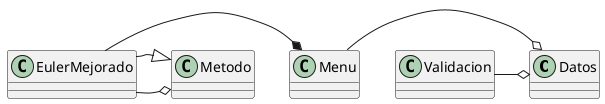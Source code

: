 @startuml
class Datos
class EulerMejorado
class Menu 
class Metodo 
class Validacion 

EulerMejorado -* Menu
EulerMejorado -o Metodo
EulerMejorado -|> Metodo
Menu -o Datos
Validacion -o Datos
